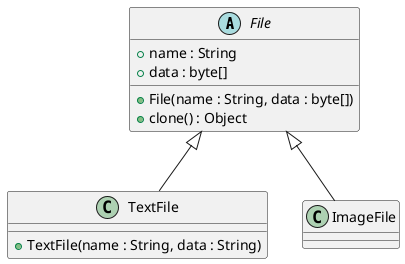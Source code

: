 @startuml

abstract class File {
  + name : String
  + data : byte[]
  + File(name : String, data : byte[])
  + clone() : Object
}
class TextFile {
  + TextFile(name : String, data : String)
}
class ImageFile {
}

File <|-- TextFile
File <|-- ImageFile

@enduml